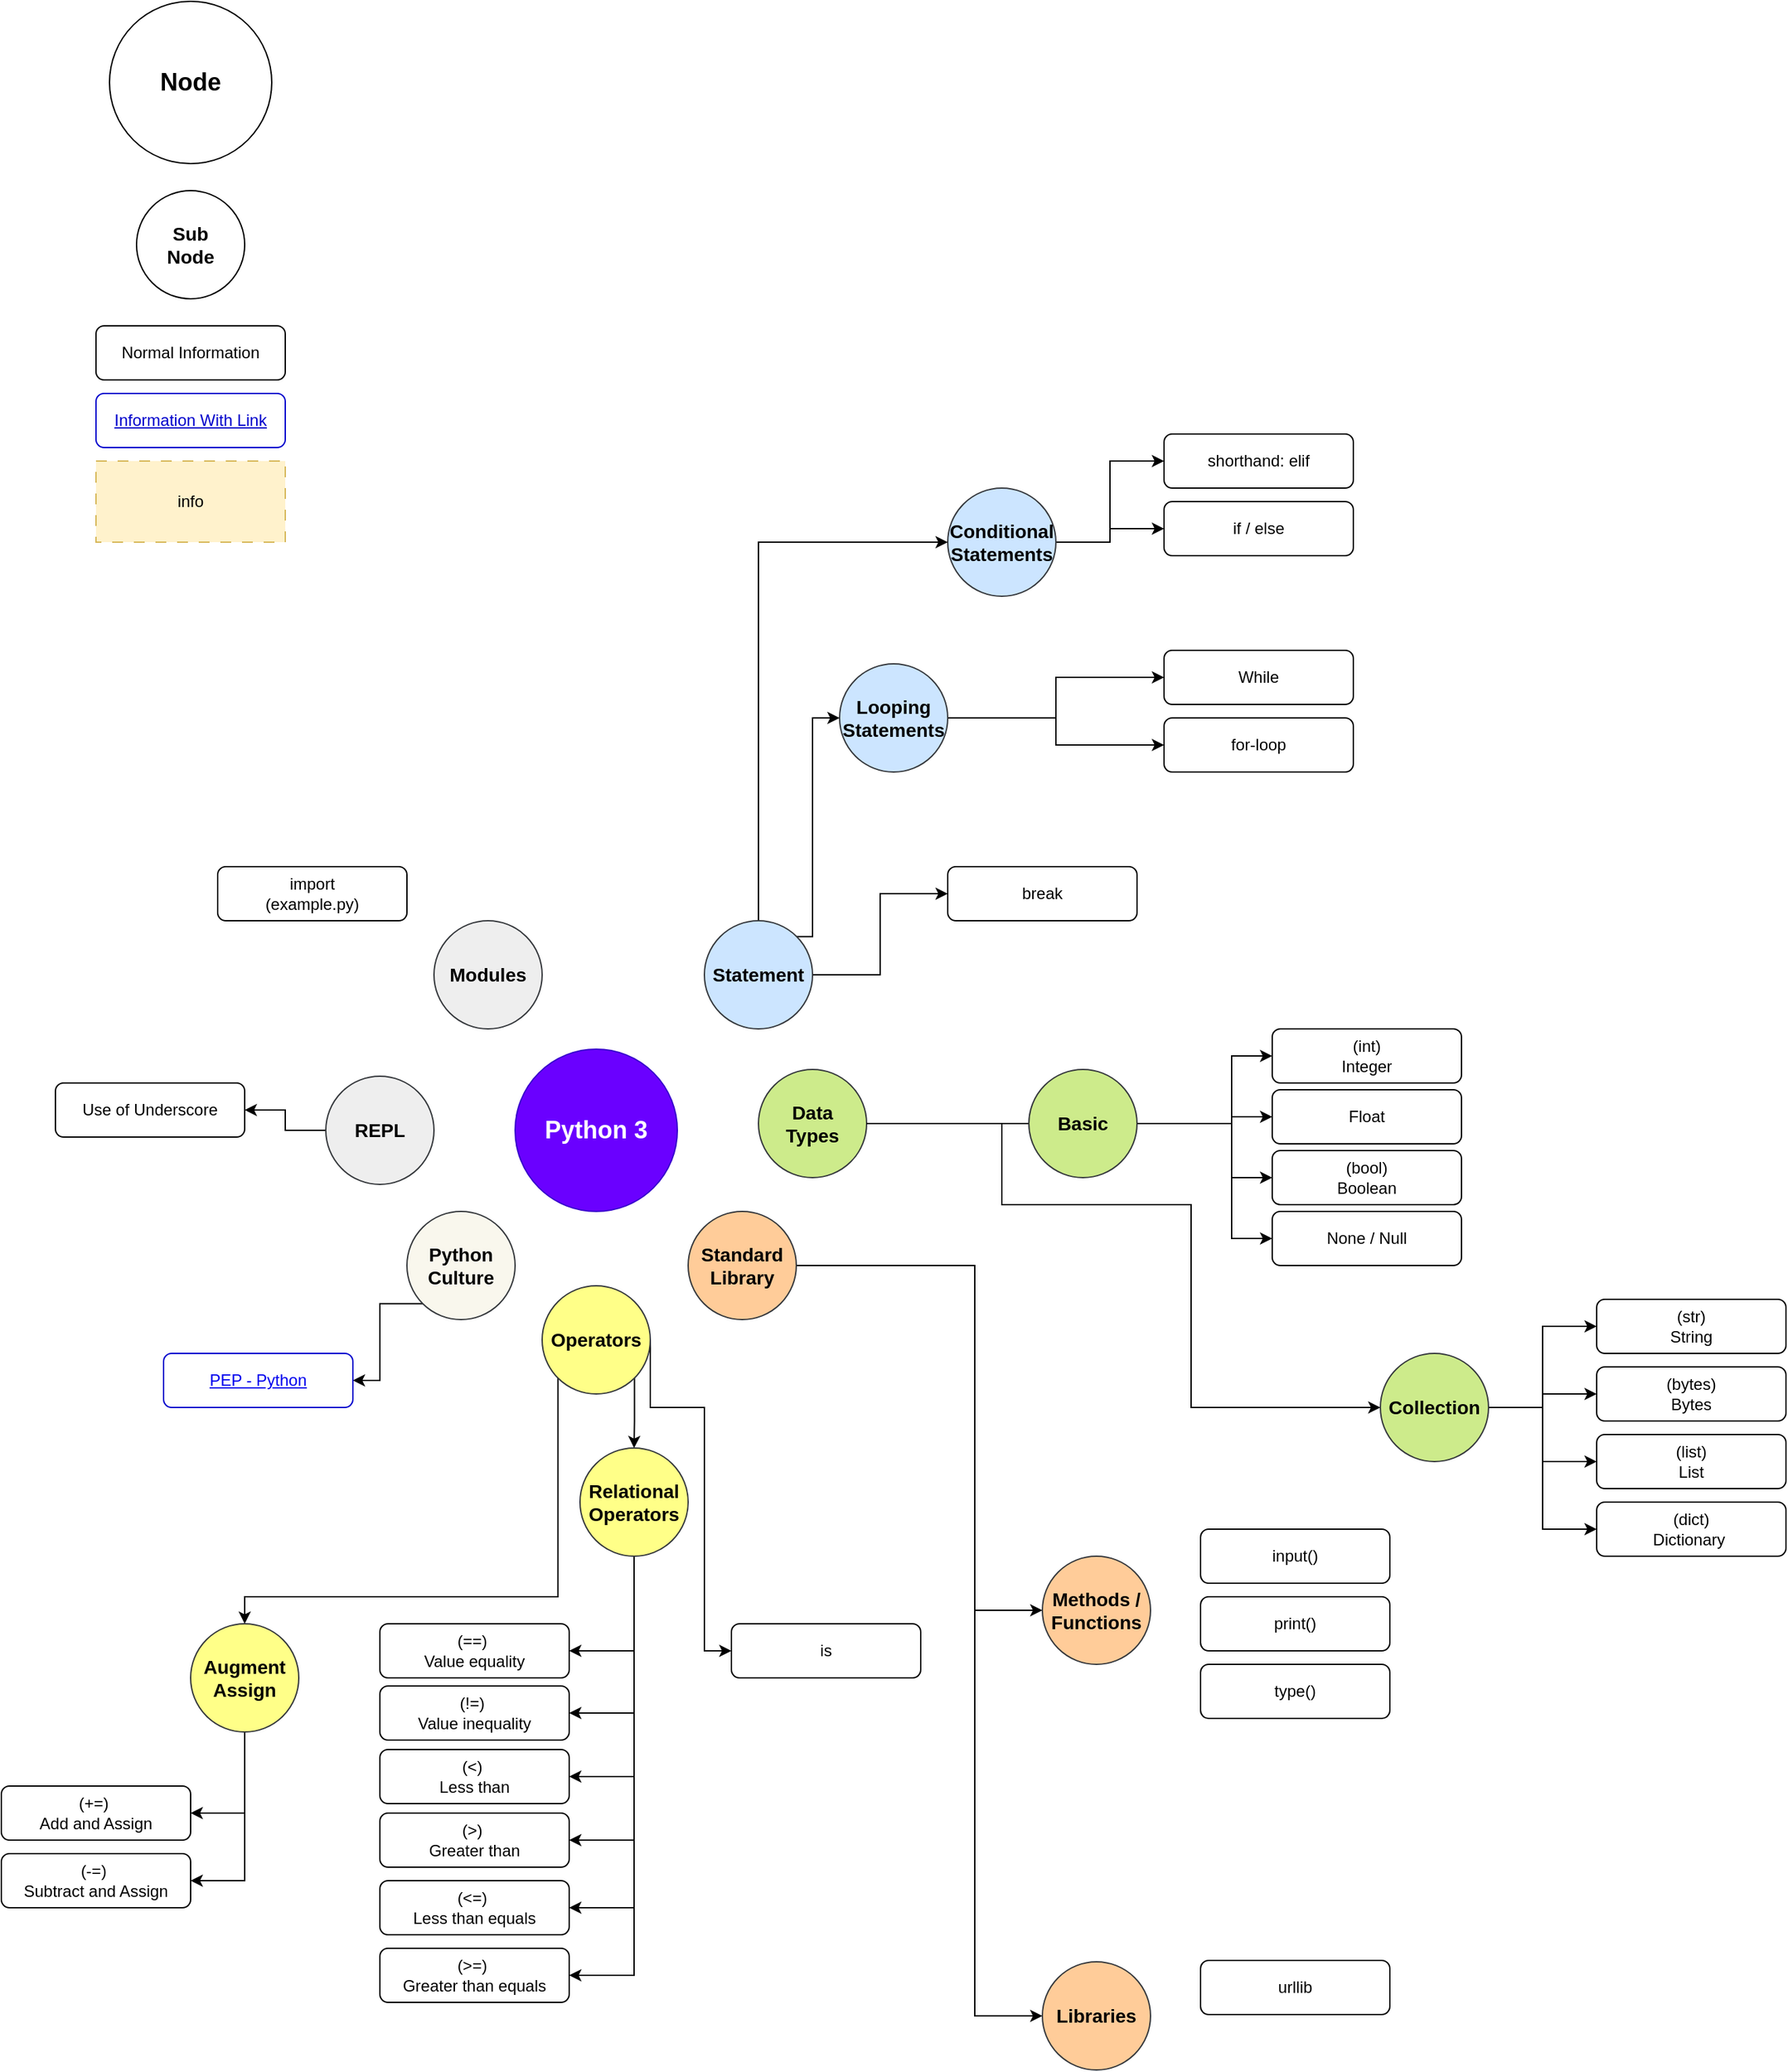 <mxfile version="21.1.1" type="github">
  <diagram name="Page-1" id="FvS6U0uAjFM9uRjSHnRi">
    <mxGraphModel dx="2284" dy="1790" grid="1" gridSize="10" guides="1" tooltips="1" connect="1" arrows="1" fold="1" page="1" pageScale="1" pageWidth="850" pageHeight="1100" math="0" shadow="0">
      <root>
        <mxCell id="0" />
        <mxCell id="1" parent="0" />
        <mxCell id="iDYPrM9sgxX5Nmtmn7h0-1" value="&lt;b&gt;&lt;font style=&quot;font-size: 18px;&quot;&gt;Python 3&lt;/font&gt;&lt;/b&gt;" style="ellipse;whiteSpace=wrap;html=1;aspect=fixed;fillColor=#6a00ff;fontColor=#ffffff;strokeColor=#3700CC;" vertex="1" parent="1">
          <mxGeometry x="320" y="455" width="120" height="120" as="geometry" />
        </mxCell>
        <mxCell id="iDYPrM9sgxX5Nmtmn7h0-2" style="edgeStyle=orthogonalEdgeStyle;rounded=0;orthogonalLoop=1;jettySize=auto;html=1;exitX=0;exitY=0.5;exitDx=0;exitDy=0;fontSize=12;fontColor=#0000CC;" edge="1" parent="1" source="iDYPrM9sgxX5Nmtmn7h0-3" target="iDYPrM9sgxX5Nmtmn7h0-10">
          <mxGeometry relative="1" as="geometry" />
        </mxCell>
        <mxCell id="iDYPrM9sgxX5Nmtmn7h0-3" value="&lt;b&gt;&lt;font style=&quot;font-size: 14px;&quot;&gt;REPL&lt;/font&gt;&lt;/b&gt;" style="ellipse;whiteSpace=wrap;html=1;aspect=fixed;fillColor=#eeeeee;strokeColor=#36393d;" vertex="1" parent="1">
          <mxGeometry x="180" y="475" width="80" height="80" as="geometry" />
        </mxCell>
        <mxCell id="iDYPrM9sgxX5Nmtmn7h0-4" style="edgeStyle=orthogonalEdgeStyle;rounded=0;orthogonalLoop=1;jettySize=auto;html=1;exitX=0;exitY=1;exitDx=0;exitDy=0;entryX=1;entryY=0.5;entryDx=0;entryDy=0;fontSize=12;fontColor=#0000CC;" edge="1" parent="1" source="iDYPrM9sgxX5Nmtmn7h0-5" target="iDYPrM9sgxX5Nmtmn7h0-11">
          <mxGeometry relative="1" as="geometry" />
        </mxCell>
        <mxCell id="iDYPrM9sgxX5Nmtmn7h0-5" value="&lt;b&gt;&lt;font style=&quot;font-size: 14px;&quot;&gt;Python&lt;br&gt;Culture&lt;br&gt;&lt;/font&gt;&lt;/b&gt;" style="ellipse;whiteSpace=wrap;html=1;aspect=fixed;fillColor=#f9f7ed;strokeColor=#36393d;" vertex="1" parent="1">
          <mxGeometry x="240" y="575" width="80" height="80" as="geometry" />
        </mxCell>
        <mxCell id="iDYPrM9sgxX5Nmtmn7h0-6" value="&lt;b&gt;&lt;font style=&quot;font-size: 18px;&quot;&gt;Node&lt;/font&gt;&lt;/b&gt;" style="ellipse;whiteSpace=wrap;html=1;aspect=fixed;" vertex="1" parent="1">
          <mxGeometry x="20" y="-320" width="120" height="120" as="geometry" />
        </mxCell>
        <mxCell id="iDYPrM9sgxX5Nmtmn7h0-7" value="&lt;b&gt;&lt;font style=&quot;font-size: 14px;&quot;&gt;Sub&lt;br&gt;Node&lt;/font&gt;&lt;/b&gt;" style="ellipse;whiteSpace=wrap;html=1;aspect=fixed;" vertex="1" parent="1">
          <mxGeometry x="40" y="-180" width="80" height="80" as="geometry" />
        </mxCell>
        <mxCell id="iDYPrM9sgxX5Nmtmn7h0-8" value="Normal Information" style="rounded=1;whiteSpace=wrap;html=1;fontSize=12;" vertex="1" parent="1">
          <mxGeometry x="10" y="-80" width="140" height="40" as="geometry" />
        </mxCell>
        <mxCell id="iDYPrM9sgxX5Nmtmn7h0-9" value="&lt;font color=&quot;#0000cc&quot;&gt;&lt;u&gt;Information With Link&lt;/u&gt;&lt;/font&gt;" style="rounded=1;whiteSpace=wrap;html=1;fontSize=12;strokeColor=#0000CC;" vertex="1" parent="1">
          <mxGeometry x="10" y="-30" width="140" height="40" as="geometry" />
        </mxCell>
        <mxCell id="iDYPrM9sgxX5Nmtmn7h0-10" value="Use of Underscore" style="rounded=1;whiteSpace=wrap;html=1;fontSize=12;" vertex="1" parent="1">
          <mxGeometry x="-20" y="480" width="140" height="40" as="geometry" />
        </mxCell>
        <mxCell id="iDYPrM9sgxX5Nmtmn7h0-11" value="&lt;font color=&quot;#0000cc&quot;&gt;&lt;u&gt;&lt;a href=&quot;https://peps.python.org/pep-0001/&quot;&gt;PEP - Python&lt;/a&gt;&lt;/u&gt;&lt;/font&gt;" style="rounded=1;whiteSpace=wrap;html=1;fontSize=12;strokeColor=#0000CC;" vertex="1" parent="1">
          <mxGeometry x="60" y="680" width="140" height="40" as="geometry" />
        </mxCell>
        <mxCell id="iDYPrM9sgxX5Nmtmn7h0-12" style="edgeStyle=orthogonalEdgeStyle;rounded=0;orthogonalLoop=1;jettySize=auto;html=1;exitX=1;exitY=0.5;exitDx=0;exitDy=0;entryX=0;entryY=0.5;entryDx=0;entryDy=0;fontSize=12;fontColor=#0000CC;" edge="1" parent="1" source="iDYPrM9sgxX5Nmtmn7h0-13" target="iDYPrM9sgxX5Nmtmn7h0-70">
          <mxGeometry relative="1" as="geometry">
            <Array as="points">
              <mxPoint x="680" y="510" />
              <mxPoint x="680" y="570" />
              <mxPoint x="820" y="570" />
              <mxPoint x="820" y="720" />
            </Array>
          </mxGeometry>
        </mxCell>
        <mxCell id="iDYPrM9sgxX5Nmtmn7h0-13" value="&lt;b&gt;&lt;font style=&quot;font-size: 14px;&quot;&gt;Data&lt;br&gt;Types&lt;/font&gt;&lt;/b&gt;" style="ellipse;whiteSpace=wrap;html=1;aspect=fixed;fillColor=#cdeb8b;strokeColor=#36393d;" vertex="1" parent="1">
          <mxGeometry x="500" y="470" width="80" height="80" as="geometry" />
        </mxCell>
        <mxCell id="iDYPrM9sgxX5Nmtmn7h0-14" value="(int)&lt;br&gt;Integer" style="rounded=1;whiteSpace=wrap;html=1;fontSize=12;" vertex="1" parent="1">
          <mxGeometry x="880" y="440" width="140" height="40" as="geometry" />
        </mxCell>
        <mxCell id="iDYPrM9sgxX5Nmtmn7h0-15" value="Float" style="rounded=1;whiteSpace=wrap;html=1;fontSize=12;" vertex="1" parent="1">
          <mxGeometry x="880" y="485" width="140" height="40" as="geometry" />
        </mxCell>
        <mxCell id="iDYPrM9sgxX5Nmtmn7h0-16" value="(bool)&lt;br&gt;Boolean" style="rounded=1;whiteSpace=wrap;html=1;fontSize=12;" vertex="1" parent="1">
          <mxGeometry x="880" y="530" width="140" height="40" as="geometry" />
        </mxCell>
        <mxCell id="iDYPrM9sgxX5Nmtmn7h0-17" value="None / Null" style="rounded=1;whiteSpace=wrap;html=1;fontSize=12;" vertex="1" parent="1">
          <mxGeometry x="880" y="575" width="140" height="40" as="geometry" />
        </mxCell>
        <mxCell id="iDYPrM9sgxX5Nmtmn7h0-18" style="edgeStyle=orthogonalEdgeStyle;rounded=0;orthogonalLoop=1;jettySize=auto;html=1;exitX=1;exitY=1;exitDx=0;exitDy=0;fontSize=12;fontColor=#0000CC;" edge="1" parent="1" source="iDYPrM9sgxX5Nmtmn7h0-21" target="iDYPrM9sgxX5Nmtmn7h0-29">
          <mxGeometry relative="1" as="geometry" />
        </mxCell>
        <mxCell id="iDYPrM9sgxX5Nmtmn7h0-19" style="edgeStyle=orthogonalEdgeStyle;rounded=0;orthogonalLoop=1;jettySize=auto;html=1;exitX=1;exitY=0.5;exitDx=0;exitDy=0;entryX=0;entryY=0.5;entryDx=0;entryDy=0;fontSize=12;fontColor=#0000CC;" edge="1" parent="1" source="iDYPrM9sgxX5Nmtmn7h0-21" target="iDYPrM9sgxX5Nmtmn7h0-22">
          <mxGeometry relative="1" as="geometry">
            <Array as="points">
              <mxPoint x="420" y="720" />
              <mxPoint x="460" y="720" />
              <mxPoint x="460" y="900" />
            </Array>
          </mxGeometry>
        </mxCell>
        <mxCell id="iDYPrM9sgxX5Nmtmn7h0-20" style="edgeStyle=orthogonalEdgeStyle;rounded=0;orthogonalLoop=1;jettySize=auto;html=1;exitX=0;exitY=1;exitDx=0;exitDy=0;fontSize=12;fontColor=#0000CC;" edge="1" parent="1" source="iDYPrM9sgxX5Nmtmn7h0-21" target="iDYPrM9sgxX5Nmtmn7h0-57">
          <mxGeometry relative="1" as="geometry">
            <Array as="points">
              <mxPoint x="352" y="860" />
              <mxPoint x="120" y="860" />
            </Array>
          </mxGeometry>
        </mxCell>
        <mxCell id="iDYPrM9sgxX5Nmtmn7h0-21" value="&lt;span style=&quot;font-size: 14px;&quot;&gt;&lt;b&gt;Operators&lt;/b&gt;&lt;/span&gt;" style="ellipse;whiteSpace=wrap;html=1;aspect=fixed;fillColor=#ffff88;strokeColor=#36393d;" vertex="1" parent="1">
          <mxGeometry x="340" y="630" width="80" height="80" as="geometry" />
        </mxCell>
        <mxCell id="iDYPrM9sgxX5Nmtmn7h0-22" value="is" style="rounded=1;whiteSpace=wrap;html=1;fontSize=12;" vertex="1" parent="1">
          <mxGeometry x="480" y="880" width="140" height="40" as="geometry" />
        </mxCell>
        <mxCell id="iDYPrM9sgxX5Nmtmn7h0-23" style="edgeStyle=orthogonalEdgeStyle;rounded=0;orthogonalLoop=1;jettySize=auto;html=1;exitX=0.5;exitY=1;exitDx=0;exitDy=0;entryX=1;entryY=0.5;entryDx=0;entryDy=0;fontSize=12;fontColor=#0000CC;" edge="1" parent="1" source="iDYPrM9sgxX5Nmtmn7h0-29" target="iDYPrM9sgxX5Nmtmn7h0-30">
          <mxGeometry relative="1" as="geometry" />
        </mxCell>
        <mxCell id="iDYPrM9sgxX5Nmtmn7h0-24" style="edgeStyle=orthogonalEdgeStyle;rounded=0;orthogonalLoop=1;jettySize=auto;html=1;exitX=0.5;exitY=1;exitDx=0;exitDy=0;entryX=1;entryY=0.5;entryDx=0;entryDy=0;fontSize=12;fontColor=#0000CC;" edge="1" parent="1" source="iDYPrM9sgxX5Nmtmn7h0-29" target="iDYPrM9sgxX5Nmtmn7h0-35">
          <mxGeometry relative="1" as="geometry" />
        </mxCell>
        <mxCell id="iDYPrM9sgxX5Nmtmn7h0-25" style="edgeStyle=orthogonalEdgeStyle;rounded=0;orthogonalLoop=1;jettySize=auto;html=1;exitX=0.5;exitY=1;exitDx=0;exitDy=0;entryX=1;entryY=0.5;entryDx=0;entryDy=0;fontSize=12;fontColor=#0000CC;" edge="1" parent="1" source="iDYPrM9sgxX5Nmtmn7h0-29" target="iDYPrM9sgxX5Nmtmn7h0-31">
          <mxGeometry relative="1" as="geometry" />
        </mxCell>
        <mxCell id="iDYPrM9sgxX5Nmtmn7h0-26" style="edgeStyle=orthogonalEdgeStyle;rounded=0;orthogonalLoop=1;jettySize=auto;html=1;exitX=0.5;exitY=1;exitDx=0;exitDy=0;entryX=1;entryY=0.5;entryDx=0;entryDy=0;fontSize=12;fontColor=#0000CC;" edge="1" parent="1" source="iDYPrM9sgxX5Nmtmn7h0-29" target="iDYPrM9sgxX5Nmtmn7h0-32">
          <mxGeometry relative="1" as="geometry" />
        </mxCell>
        <mxCell id="iDYPrM9sgxX5Nmtmn7h0-27" style="edgeStyle=orthogonalEdgeStyle;rounded=0;orthogonalLoop=1;jettySize=auto;html=1;exitX=0.5;exitY=1;exitDx=0;exitDy=0;entryX=1;entryY=0.5;entryDx=0;entryDy=0;fontSize=12;fontColor=#0000CC;" edge="1" parent="1" source="iDYPrM9sgxX5Nmtmn7h0-29" target="iDYPrM9sgxX5Nmtmn7h0-33">
          <mxGeometry relative="1" as="geometry" />
        </mxCell>
        <mxCell id="iDYPrM9sgxX5Nmtmn7h0-28" style="edgeStyle=orthogonalEdgeStyle;rounded=0;orthogonalLoop=1;jettySize=auto;html=1;exitX=0.5;exitY=1;exitDx=0;exitDy=0;entryX=1;entryY=0.5;entryDx=0;entryDy=0;fontSize=12;fontColor=#0000CC;" edge="1" parent="1" source="iDYPrM9sgxX5Nmtmn7h0-29" target="iDYPrM9sgxX5Nmtmn7h0-34">
          <mxGeometry relative="1" as="geometry" />
        </mxCell>
        <mxCell id="iDYPrM9sgxX5Nmtmn7h0-29" value="&lt;span style=&quot;font-size: 14px;&quot;&gt;&lt;b&gt;Relational&lt;br&gt;Operators&lt;/b&gt;&lt;/span&gt;" style="ellipse;whiteSpace=wrap;html=1;aspect=fixed;fillColor=#ffff88;strokeColor=#36393d;" vertex="1" parent="1">
          <mxGeometry x="368" y="750" width="80" height="80" as="geometry" />
        </mxCell>
        <mxCell id="iDYPrM9sgxX5Nmtmn7h0-30" value="(==)&amp;nbsp;&lt;br&gt;Value equality" style="rounded=1;whiteSpace=wrap;html=1;fontSize=12;" vertex="1" parent="1">
          <mxGeometry x="220" y="880" width="140" height="40" as="geometry" />
        </mxCell>
        <mxCell id="iDYPrM9sgxX5Nmtmn7h0-31" value="(!=)&amp;nbsp;&lt;br&gt;Value inequality" style="rounded=1;whiteSpace=wrap;html=1;fontSize=12;" vertex="1" parent="1">
          <mxGeometry x="220" y="926" width="140" height="40" as="geometry" />
        </mxCell>
        <mxCell id="iDYPrM9sgxX5Nmtmn7h0-32" value="(&amp;lt;)&amp;nbsp;&lt;br&gt;Less than" style="rounded=1;whiteSpace=wrap;html=1;fontSize=12;" vertex="1" parent="1">
          <mxGeometry x="220" y="973" width="140" height="40" as="geometry" />
        </mxCell>
        <mxCell id="iDYPrM9sgxX5Nmtmn7h0-33" value="(&amp;gt;)&amp;nbsp;&lt;br&gt;Greater than" style="rounded=1;whiteSpace=wrap;html=1;fontSize=12;" vertex="1" parent="1">
          <mxGeometry x="220" y="1020" width="140" height="40" as="geometry" />
        </mxCell>
        <mxCell id="iDYPrM9sgxX5Nmtmn7h0-34" value="(&amp;lt;=)&amp;nbsp;&lt;br&gt;Less than equals" style="rounded=1;whiteSpace=wrap;html=1;fontSize=12;" vertex="1" parent="1">
          <mxGeometry x="220" y="1070" width="140" height="40" as="geometry" />
        </mxCell>
        <mxCell id="iDYPrM9sgxX5Nmtmn7h0-35" value="(&amp;gt;=)&amp;nbsp;&lt;br&gt;Greater than equals" style="rounded=1;whiteSpace=wrap;html=1;fontSize=12;" vertex="1" parent="1">
          <mxGeometry x="220" y="1120" width="140" height="40" as="geometry" />
        </mxCell>
        <mxCell id="iDYPrM9sgxX5Nmtmn7h0-36" style="edgeStyle=orthogonalEdgeStyle;rounded=0;orthogonalLoop=1;jettySize=auto;html=1;exitX=1;exitY=0.5;exitDx=0;exitDy=0;entryX=0;entryY=0.5;entryDx=0;entryDy=0;fontSize=12;fontColor=#0000CC;" edge="1" parent="1" source="iDYPrM9sgxX5Nmtmn7h0-38" target="iDYPrM9sgxX5Nmtmn7h0-40">
          <mxGeometry relative="1" as="geometry" />
        </mxCell>
        <mxCell id="iDYPrM9sgxX5Nmtmn7h0-37" style="edgeStyle=orthogonalEdgeStyle;rounded=0;orthogonalLoop=1;jettySize=auto;html=1;exitX=1;exitY=0.5;exitDx=0;exitDy=0;entryX=0;entryY=0.5;entryDx=0;entryDy=0;fontSize=12;fontColor=#0000CC;" edge="1" parent="1" source="iDYPrM9sgxX5Nmtmn7h0-38" target="iDYPrM9sgxX5Nmtmn7h0-39">
          <mxGeometry relative="1" as="geometry" />
        </mxCell>
        <mxCell id="iDYPrM9sgxX5Nmtmn7h0-38" value="&lt;b&gt;&lt;font style=&quot;font-size: 14px;&quot;&gt;Conditional&lt;br&gt;Statements&lt;br&gt;&lt;/font&gt;&lt;/b&gt;" style="ellipse;whiteSpace=wrap;html=1;aspect=fixed;fillColor=#cce5ff;strokeColor=#36393d;" vertex="1" parent="1">
          <mxGeometry x="640" y="40" width="80" height="80" as="geometry" />
        </mxCell>
        <mxCell id="iDYPrM9sgxX5Nmtmn7h0-39" value="if / else" style="rounded=1;whiteSpace=wrap;html=1;fontSize=12;" vertex="1" parent="1">
          <mxGeometry x="800" y="50" width="140" height="40" as="geometry" />
        </mxCell>
        <mxCell id="iDYPrM9sgxX5Nmtmn7h0-40" value="shorthand: elif" style="rounded=1;whiteSpace=wrap;html=1;fontSize=12;" vertex="1" parent="1">
          <mxGeometry x="800" width="140" height="40" as="geometry" />
        </mxCell>
        <mxCell id="iDYPrM9sgxX5Nmtmn7h0-41" style="edgeStyle=orthogonalEdgeStyle;rounded=0;orthogonalLoop=1;jettySize=auto;html=1;exitX=1;exitY=0.5;exitDx=0;exitDy=0;entryX=0;entryY=0.5;entryDx=0;entryDy=0;fontSize=12;fontColor=#0000CC;" edge="1" parent="1" source="iDYPrM9sgxX5Nmtmn7h0-43" target="iDYPrM9sgxX5Nmtmn7h0-44">
          <mxGeometry relative="1" as="geometry" />
        </mxCell>
        <mxCell id="iDYPrM9sgxX5Nmtmn7h0-42" style="edgeStyle=orthogonalEdgeStyle;rounded=0;orthogonalLoop=1;jettySize=auto;html=1;exitX=1;exitY=0.5;exitDx=0;exitDy=0;entryX=0;entryY=0.5;entryDx=0;entryDy=0;fontSize=12;fontColor=#0000CC;" edge="1" parent="1" source="iDYPrM9sgxX5Nmtmn7h0-43" target="iDYPrM9sgxX5Nmtmn7h0-77">
          <mxGeometry relative="1" as="geometry" />
        </mxCell>
        <mxCell id="iDYPrM9sgxX5Nmtmn7h0-43" value="&lt;b&gt;&lt;font style=&quot;font-size: 14px;&quot;&gt;Looping&lt;br&gt;Statements&lt;br&gt;&lt;/font&gt;&lt;/b&gt;" style="ellipse;whiteSpace=wrap;html=1;aspect=fixed;fillColor=#cce5ff;strokeColor=#36393d;" vertex="1" parent="1">
          <mxGeometry x="560" y="170" width="80" height="80" as="geometry" />
        </mxCell>
        <mxCell id="iDYPrM9sgxX5Nmtmn7h0-44" value="While" style="rounded=1;whiteSpace=wrap;html=1;fontSize=12;" vertex="1" parent="1">
          <mxGeometry x="800" y="160" width="140" height="40" as="geometry" />
        </mxCell>
        <mxCell id="iDYPrM9sgxX5Nmtmn7h0-45" style="edgeStyle=orthogonalEdgeStyle;rounded=0;orthogonalLoop=1;jettySize=auto;html=1;exitX=1;exitY=0.5;exitDx=0;exitDy=0;entryX=0;entryY=0.5;entryDx=0;entryDy=0;fontSize=12;fontColor=#0000CC;" edge="1" parent="1" source="iDYPrM9sgxX5Nmtmn7h0-47" target="iDYPrM9sgxX5Nmtmn7h0-81">
          <mxGeometry relative="1" as="geometry">
            <Array as="points">
              <mxPoint x="660" y="615" />
              <mxPoint x="660" y="870" />
            </Array>
          </mxGeometry>
        </mxCell>
        <mxCell id="iDYPrM9sgxX5Nmtmn7h0-46" style="edgeStyle=orthogonalEdgeStyle;rounded=0;orthogonalLoop=1;jettySize=auto;html=1;exitX=1;exitY=0.5;exitDx=0;exitDy=0;entryX=0;entryY=0.5;entryDx=0;entryDy=0;fontSize=12;fontColor=#0000CC;" edge="1" parent="1" source="iDYPrM9sgxX5Nmtmn7h0-47" target="iDYPrM9sgxX5Nmtmn7h0-80">
          <mxGeometry relative="1" as="geometry">
            <Array as="points">
              <mxPoint x="660" y="615" />
              <mxPoint x="660" y="1170" />
            </Array>
          </mxGeometry>
        </mxCell>
        <mxCell id="iDYPrM9sgxX5Nmtmn7h0-47" value="&lt;span style=&quot;font-size: 14px;&quot;&gt;&lt;b&gt;Standard &lt;br&gt;Library&lt;/b&gt;&lt;/span&gt;" style="ellipse;whiteSpace=wrap;html=1;aspect=fixed;fillColor=#ffcc99;strokeColor=#36393d;" vertex="1" parent="1">
          <mxGeometry x="448" y="575" width="80" height="80" as="geometry" />
        </mxCell>
        <mxCell id="iDYPrM9sgxX5Nmtmn7h0-48" value="print()" style="rounded=1;whiteSpace=wrap;html=1;fontSize=12;" vertex="1" parent="1">
          <mxGeometry x="827" y="860" width="140" height="40" as="geometry" />
        </mxCell>
        <mxCell id="iDYPrM9sgxX5Nmtmn7h0-49" value="input()" style="rounded=1;whiteSpace=wrap;html=1;fontSize=12;" vertex="1" parent="1">
          <mxGeometry x="827" y="810" width="140" height="40" as="geometry" />
        </mxCell>
        <mxCell id="iDYPrM9sgxX5Nmtmn7h0-50" style="edgeStyle=orthogonalEdgeStyle;rounded=0;orthogonalLoop=1;jettySize=auto;html=1;exitX=1;exitY=0.5;exitDx=0;exitDy=0;fontSize=12;fontColor=#0000CC;" edge="1" parent="1" source="iDYPrM9sgxX5Nmtmn7h0-53" target="iDYPrM9sgxX5Nmtmn7h0-54">
          <mxGeometry relative="1" as="geometry" />
        </mxCell>
        <mxCell id="iDYPrM9sgxX5Nmtmn7h0-51" style="edgeStyle=orthogonalEdgeStyle;rounded=0;orthogonalLoop=1;jettySize=auto;html=1;exitX=0.5;exitY=0;exitDx=0;exitDy=0;entryX=0;entryY=0.5;entryDx=0;entryDy=0;fontSize=12;fontColor=#0000CC;" edge="1" parent="1" source="iDYPrM9sgxX5Nmtmn7h0-53" target="iDYPrM9sgxX5Nmtmn7h0-38">
          <mxGeometry relative="1" as="geometry" />
        </mxCell>
        <mxCell id="iDYPrM9sgxX5Nmtmn7h0-52" style="edgeStyle=orthogonalEdgeStyle;rounded=0;orthogonalLoop=1;jettySize=auto;html=1;exitX=1;exitY=0;exitDx=0;exitDy=0;entryX=0;entryY=0.5;entryDx=0;entryDy=0;fontSize=12;fontColor=#0000CC;" edge="1" parent="1" source="iDYPrM9sgxX5Nmtmn7h0-53" target="iDYPrM9sgxX5Nmtmn7h0-43">
          <mxGeometry relative="1" as="geometry">
            <Array as="points">
              <mxPoint x="540" y="372" />
              <mxPoint x="540" y="210" />
            </Array>
          </mxGeometry>
        </mxCell>
        <mxCell id="iDYPrM9sgxX5Nmtmn7h0-53" value="&lt;b&gt;&lt;font style=&quot;font-size: 14px;&quot;&gt;Statement&lt;br&gt;&lt;/font&gt;&lt;/b&gt;" style="ellipse;whiteSpace=wrap;html=1;aspect=fixed;fillColor=#cce5ff;strokeColor=#36393d;" vertex="1" parent="1">
          <mxGeometry x="460" y="360" width="80" height="80" as="geometry" />
        </mxCell>
        <mxCell id="iDYPrM9sgxX5Nmtmn7h0-54" value="break" style="rounded=1;whiteSpace=wrap;html=1;fontSize=12;" vertex="1" parent="1">
          <mxGeometry x="640" y="320" width="140" height="40" as="geometry" />
        </mxCell>
        <mxCell id="iDYPrM9sgxX5Nmtmn7h0-55" style="edgeStyle=orthogonalEdgeStyle;rounded=0;orthogonalLoop=1;jettySize=auto;html=1;exitX=0.5;exitY=1;exitDx=0;exitDy=0;entryX=1;entryY=0.5;entryDx=0;entryDy=0;fontSize=12;fontColor=#0000CC;" edge="1" parent="1" source="iDYPrM9sgxX5Nmtmn7h0-57" target="iDYPrM9sgxX5Nmtmn7h0-58">
          <mxGeometry relative="1" as="geometry" />
        </mxCell>
        <mxCell id="iDYPrM9sgxX5Nmtmn7h0-56" style="edgeStyle=orthogonalEdgeStyle;rounded=0;orthogonalLoop=1;jettySize=auto;html=1;exitX=0.5;exitY=1;exitDx=0;exitDy=0;entryX=1;entryY=0.5;entryDx=0;entryDy=0;fontSize=12;fontColor=#0000CC;" edge="1" parent="1" source="iDYPrM9sgxX5Nmtmn7h0-57" target="iDYPrM9sgxX5Nmtmn7h0-59">
          <mxGeometry relative="1" as="geometry" />
        </mxCell>
        <mxCell id="iDYPrM9sgxX5Nmtmn7h0-57" value="&lt;span style=&quot;font-size: 14px;&quot;&gt;&lt;b&gt;Augment&lt;br&gt;Assign&lt;br&gt;&lt;/b&gt;&lt;/span&gt;" style="ellipse;whiteSpace=wrap;html=1;aspect=fixed;fillColor=#ffff88;strokeColor=#36393d;" vertex="1" parent="1">
          <mxGeometry x="80" y="880" width="80" height="80" as="geometry" />
        </mxCell>
        <mxCell id="iDYPrM9sgxX5Nmtmn7h0-58" value="(+=)&amp;nbsp;&lt;br&gt;Add and Assign" style="rounded=1;whiteSpace=wrap;html=1;fontSize=12;" vertex="1" parent="1">
          <mxGeometry x="-60" y="1000" width="140" height="40" as="geometry" />
        </mxCell>
        <mxCell id="iDYPrM9sgxX5Nmtmn7h0-59" value="(-=)&amp;nbsp;&lt;br&gt;Subtract and Assign" style="rounded=1;whiteSpace=wrap;html=1;fontSize=12;" vertex="1" parent="1">
          <mxGeometry x="-60" y="1050" width="140" height="40" as="geometry" />
        </mxCell>
        <mxCell id="iDYPrM9sgxX5Nmtmn7h0-60" value="" style="edgeStyle=orthogonalEdgeStyle;rounded=0;orthogonalLoop=1;jettySize=auto;html=1;exitX=1;exitY=0.5;exitDx=0;exitDy=0;entryX=0;entryY=0.5;entryDx=0;entryDy=0;fontSize=12;fontColor=#0000CC;endArrow=none;" edge="1" parent="1" source="iDYPrM9sgxX5Nmtmn7h0-13" target="iDYPrM9sgxX5Nmtmn7h0-65">
          <mxGeometry relative="1" as="geometry">
            <mxPoint x="580" y="510" as="sourcePoint" />
            <mxPoint x="860" y="595" as="targetPoint" />
          </mxGeometry>
        </mxCell>
        <mxCell id="iDYPrM9sgxX5Nmtmn7h0-61" style="edgeStyle=orthogonalEdgeStyle;rounded=0;orthogonalLoop=1;jettySize=auto;html=1;exitX=1;exitY=0.5;exitDx=0;exitDy=0;fontSize=12;fontColor=#0000CC;" edge="1" parent="1" source="iDYPrM9sgxX5Nmtmn7h0-65" target="iDYPrM9sgxX5Nmtmn7h0-14">
          <mxGeometry relative="1" as="geometry">
            <Array as="points">
              <mxPoint x="850" y="510" />
              <mxPoint x="850" y="460" />
            </Array>
          </mxGeometry>
        </mxCell>
        <mxCell id="iDYPrM9sgxX5Nmtmn7h0-62" style="edgeStyle=orthogonalEdgeStyle;rounded=0;orthogonalLoop=1;jettySize=auto;html=1;exitX=1;exitY=0.5;exitDx=0;exitDy=0;entryX=0;entryY=0.5;entryDx=0;entryDy=0;fontSize=12;fontColor=#0000CC;" edge="1" parent="1" source="iDYPrM9sgxX5Nmtmn7h0-65" target="iDYPrM9sgxX5Nmtmn7h0-15">
          <mxGeometry relative="1" as="geometry">
            <Array as="points">
              <mxPoint x="850" y="510" />
              <mxPoint x="850" y="505" />
            </Array>
          </mxGeometry>
        </mxCell>
        <mxCell id="iDYPrM9sgxX5Nmtmn7h0-63" style="edgeStyle=orthogonalEdgeStyle;rounded=0;orthogonalLoop=1;jettySize=auto;html=1;exitX=1;exitY=0.5;exitDx=0;exitDy=0;entryX=0;entryY=0.5;entryDx=0;entryDy=0;fontSize=12;fontColor=#0000CC;" edge="1" parent="1" source="iDYPrM9sgxX5Nmtmn7h0-65" target="iDYPrM9sgxX5Nmtmn7h0-16">
          <mxGeometry relative="1" as="geometry">
            <Array as="points">
              <mxPoint x="850" y="510" />
              <mxPoint x="850" y="550" />
            </Array>
          </mxGeometry>
        </mxCell>
        <mxCell id="iDYPrM9sgxX5Nmtmn7h0-64" style="edgeStyle=orthogonalEdgeStyle;rounded=0;orthogonalLoop=1;jettySize=auto;html=1;exitX=1;exitY=0.5;exitDx=0;exitDy=0;entryX=0;entryY=0.5;entryDx=0;entryDy=0;fontSize=12;fontColor=#0000CC;" edge="1" parent="1" source="iDYPrM9sgxX5Nmtmn7h0-65" target="iDYPrM9sgxX5Nmtmn7h0-17">
          <mxGeometry relative="1" as="geometry">
            <Array as="points">
              <mxPoint x="850" y="510" />
              <mxPoint x="850" y="595" />
            </Array>
          </mxGeometry>
        </mxCell>
        <mxCell id="iDYPrM9sgxX5Nmtmn7h0-65" value="&lt;span style=&quot;font-size: 14px;&quot;&gt;&lt;b&gt;Basic&lt;/b&gt;&lt;/span&gt;" style="ellipse;whiteSpace=wrap;html=1;aspect=fixed;fillColor=#cdeb8b;strokeColor=#36393d;" vertex="1" parent="1">
          <mxGeometry x="700" y="470" width="80" height="80" as="geometry" />
        </mxCell>
        <mxCell id="iDYPrM9sgxX5Nmtmn7h0-66" style="edgeStyle=orthogonalEdgeStyle;rounded=0;orthogonalLoop=1;jettySize=auto;html=1;exitX=1;exitY=0.5;exitDx=0;exitDy=0;entryX=0;entryY=0.5;entryDx=0;entryDy=0;fontSize=12;fontColor=#0000CC;" edge="1" parent="1" source="iDYPrM9sgxX5Nmtmn7h0-70" target="iDYPrM9sgxX5Nmtmn7h0-71">
          <mxGeometry relative="1" as="geometry" />
        </mxCell>
        <mxCell id="iDYPrM9sgxX5Nmtmn7h0-67" style="edgeStyle=orthogonalEdgeStyle;rounded=0;orthogonalLoop=1;jettySize=auto;html=1;exitX=1;exitY=0.5;exitDx=0;exitDy=0;entryX=0;entryY=0.5;entryDx=0;entryDy=0;fontSize=12;fontColor=#0000CC;" edge="1" parent="1" source="iDYPrM9sgxX5Nmtmn7h0-70" target="iDYPrM9sgxX5Nmtmn7h0-76">
          <mxGeometry relative="1" as="geometry" />
        </mxCell>
        <mxCell id="iDYPrM9sgxX5Nmtmn7h0-68" style="edgeStyle=orthogonalEdgeStyle;rounded=0;orthogonalLoop=1;jettySize=auto;html=1;exitX=1;exitY=0.5;exitDx=0;exitDy=0;entryX=0;entryY=0.5;entryDx=0;entryDy=0;fontSize=12;fontColor=#0000CC;" edge="1" parent="1" source="iDYPrM9sgxX5Nmtmn7h0-70" target="iDYPrM9sgxX5Nmtmn7h0-74">
          <mxGeometry relative="1" as="geometry" />
        </mxCell>
        <mxCell id="iDYPrM9sgxX5Nmtmn7h0-69" style="edgeStyle=orthogonalEdgeStyle;rounded=0;orthogonalLoop=1;jettySize=auto;html=1;exitX=1;exitY=0.5;exitDx=0;exitDy=0;entryX=0;entryY=0.5;entryDx=0;entryDy=0;fontSize=12;fontColor=#0000CC;" edge="1" parent="1" source="iDYPrM9sgxX5Nmtmn7h0-70" target="iDYPrM9sgxX5Nmtmn7h0-75">
          <mxGeometry relative="1" as="geometry" />
        </mxCell>
        <mxCell id="iDYPrM9sgxX5Nmtmn7h0-70" value="&lt;span style=&quot;font-size: 14px;&quot;&gt;&lt;b&gt;Collection&lt;/b&gt;&lt;/span&gt;" style="ellipse;whiteSpace=wrap;html=1;aspect=fixed;fillColor=#cdeb8b;strokeColor=#36393d;" vertex="1" parent="1">
          <mxGeometry x="960" y="680" width="80" height="80" as="geometry" />
        </mxCell>
        <mxCell id="iDYPrM9sgxX5Nmtmn7h0-71" value="(str)&lt;br&gt;String" style="rounded=1;whiteSpace=wrap;html=1;fontSize=12;" vertex="1" parent="1">
          <mxGeometry x="1120" y="640" width="140" height="40" as="geometry" />
        </mxCell>
        <mxCell id="iDYPrM9sgxX5Nmtmn7h0-72" value="info" style="rounded=0;whiteSpace=wrap;html=1;glass=0;sketch=0;fontSize=12;fillColor=#fff2cc;strokeColor=#d6b656;dashed=1;dashPattern=8 8;" vertex="1" parent="1">
          <mxGeometry x="10" y="20" width="140" height="60" as="geometry" />
        </mxCell>
        <mxCell id="iDYPrM9sgxX5Nmtmn7h0-73" value="type()" style="rounded=1;whiteSpace=wrap;html=1;fontSize=12;" vertex="1" parent="1">
          <mxGeometry x="827" y="910" width="140" height="40" as="geometry" />
        </mxCell>
        <mxCell id="iDYPrM9sgxX5Nmtmn7h0-74" value="(bytes)&lt;br&gt;Bytes" style="rounded=1;whiteSpace=wrap;html=1;fontSize=12;" vertex="1" parent="1">
          <mxGeometry x="1120" y="690" width="140" height="40" as="geometry" />
        </mxCell>
        <mxCell id="iDYPrM9sgxX5Nmtmn7h0-75" value="(list)&lt;br&gt;List" style="rounded=1;whiteSpace=wrap;html=1;fontSize=12;" vertex="1" parent="1">
          <mxGeometry x="1120" y="740" width="140" height="40" as="geometry" />
        </mxCell>
        <mxCell id="iDYPrM9sgxX5Nmtmn7h0-76" value="(dict)&lt;br&gt;Dictionary&amp;nbsp;" style="rounded=1;whiteSpace=wrap;html=1;fontSize=12;" vertex="1" parent="1">
          <mxGeometry x="1120" y="790" width="140" height="40" as="geometry" />
        </mxCell>
        <mxCell id="iDYPrM9sgxX5Nmtmn7h0-77" value="for-loop" style="rounded=1;whiteSpace=wrap;html=1;fontSize=12;" vertex="1" parent="1">
          <mxGeometry x="800" y="210" width="140" height="40" as="geometry" />
        </mxCell>
        <mxCell id="iDYPrM9sgxX5Nmtmn7h0-78" value="&lt;b&gt;&lt;font style=&quot;font-size: 14px;&quot;&gt;Modules&lt;/font&gt;&lt;/b&gt;" style="ellipse;whiteSpace=wrap;html=1;aspect=fixed;fillColor=#eeeeee;strokeColor=#36393d;" vertex="1" parent="1">
          <mxGeometry x="260" y="360" width="80" height="80" as="geometry" />
        </mxCell>
        <mxCell id="iDYPrM9sgxX5Nmtmn7h0-79" value="import&lt;br&gt;(example.py)" style="rounded=1;whiteSpace=wrap;html=1;fontSize=12;" vertex="1" parent="1">
          <mxGeometry x="100" y="320" width="140" height="40" as="geometry" />
        </mxCell>
        <mxCell id="iDYPrM9sgxX5Nmtmn7h0-80" value="&lt;span style=&quot;font-size: 14px;&quot;&gt;&lt;b&gt;Libraries&lt;/b&gt;&lt;/span&gt;" style="ellipse;whiteSpace=wrap;html=1;aspect=fixed;fillColor=#ffcc99;strokeColor=#36393d;" vertex="1" parent="1">
          <mxGeometry x="710" y="1130" width="80" height="80" as="geometry" />
        </mxCell>
        <mxCell id="iDYPrM9sgxX5Nmtmn7h0-81" value="&lt;span style=&quot;font-size: 14px;&quot;&gt;&lt;b&gt;Methods / Functions&lt;/b&gt;&lt;/span&gt;" style="ellipse;whiteSpace=wrap;html=1;aspect=fixed;fillColor=#ffcc99;strokeColor=#36393d;" vertex="1" parent="1">
          <mxGeometry x="710" y="830" width="80" height="80" as="geometry" />
        </mxCell>
        <mxCell id="iDYPrM9sgxX5Nmtmn7h0-82" value="urllib" style="rounded=1;whiteSpace=wrap;html=1;fontSize=12;" vertex="1" parent="1">
          <mxGeometry x="827" y="1129" width="140" height="40" as="geometry" />
        </mxCell>
      </root>
    </mxGraphModel>
  </diagram>
</mxfile>
